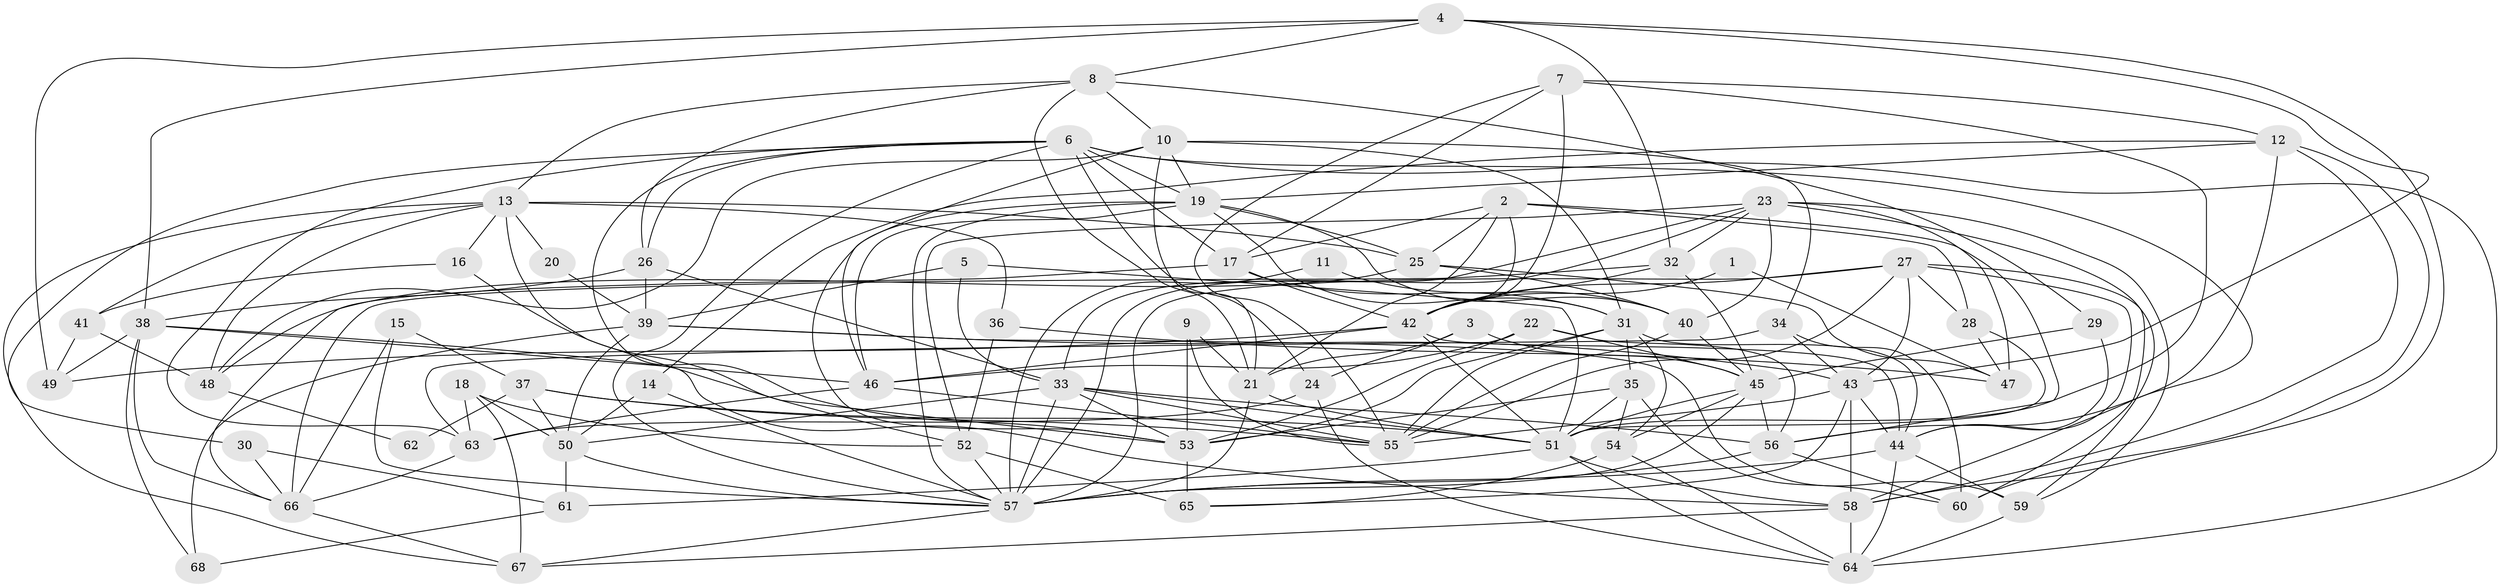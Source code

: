 // original degree distribution, {2: 0.1111111111111111, 4: 0.3111111111111111, 3: 0.2740740740740741, 5: 0.17037037037037037, 7: 0.022222222222222223, 8: 0.007407407407407408, 6: 0.0962962962962963, 9: 0.007407407407407408}
// Generated by graph-tools (version 1.1) at 2025/26/03/09/25 03:26:18]
// undirected, 68 vertices, 197 edges
graph export_dot {
graph [start="1"]
  node [color=gray90,style=filled];
  1;
  2;
  3;
  4;
  5;
  6;
  7;
  8;
  9;
  10;
  11;
  12;
  13;
  14;
  15;
  16;
  17;
  18;
  19;
  20;
  21;
  22;
  23;
  24;
  25;
  26;
  27;
  28;
  29;
  30;
  31;
  32;
  33;
  34;
  35;
  36;
  37;
  38;
  39;
  40;
  41;
  42;
  43;
  44;
  45;
  46;
  47;
  48;
  49;
  50;
  51;
  52;
  53;
  54;
  55;
  56;
  57;
  58;
  59;
  60;
  61;
  62;
  63;
  64;
  65;
  66;
  67;
  68;
  1 -- 42 [weight=1.0];
  1 -- 47 [weight=1.0];
  2 -- 17 [weight=1.0];
  2 -- 21 [weight=1.0];
  2 -- 25 [weight=1.0];
  2 -- 28 [weight=1.0];
  2 -- 42 [weight=1.0];
  2 -- 56 [weight=1.0];
  3 -- 21 [weight=1.0];
  3 -- 24 [weight=1.0];
  3 -- 45 [weight=1.0];
  4 -- 8 [weight=1.0];
  4 -- 32 [weight=1.0];
  4 -- 38 [weight=1.0];
  4 -- 43 [weight=1.0];
  4 -- 49 [weight=1.0];
  4 -- 58 [weight=1.0];
  5 -- 33 [weight=1.0];
  5 -- 39 [weight=1.0];
  5 -- 51 [weight=1.0];
  6 -- 17 [weight=1.0];
  6 -- 19 [weight=1.0];
  6 -- 24 [weight=1.0];
  6 -- 26 [weight=1.0];
  6 -- 30 [weight=1.0];
  6 -- 53 [weight=1.0];
  6 -- 57 [weight=1.0];
  6 -- 58 [weight=1.0];
  6 -- 63 [weight=1.0];
  6 -- 64 [weight=1.0];
  7 -- 12 [weight=1.0];
  7 -- 17 [weight=1.0];
  7 -- 42 [weight=1.0];
  7 -- 51 [weight=1.0];
  7 -- 55 [weight=1.0];
  8 -- 10 [weight=1.0];
  8 -- 13 [weight=1.0];
  8 -- 21 [weight=1.0];
  8 -- 26 [weight=1.0];
  8 -- 29 [weight=1.0];
  9 -- 21 [weight=1.0];
  9 -- 53 [weight=1.0];
  9 -- 55 [weight=1.0];
  10 -- 19 [weight=2.0];
  10 -- 21 [weight=1.0];
  10 -- 31 [weight=1.0];
  10 -- 34 [weight=1.0];
  10 -- 46 [weight=1.0];
  10 -- 48 [weight=1.0];
  11 -- 40 [weight=1.0];
  11 -- 57 [weight=1.0];
  12 -- 14 [weight=1.0];
  12 -- 19 [weight=1.0];
  12 -- 56 [weight=1.0];
  12 -- 58 [weight=1.0];
  12 -- 60 [weight=1.0];
  13 -- 16 [weight=1.0];
  13 -- 20 [weight=1.0];
  13 -- 25 [weight=1.0];
  13 -- 36 [weight=1.0];
  13 -- 41 [weight=1.0];
  13 -- 48 [weight=1.0];
  13 -- 52 [weight=1.0];
  13 -- 67 [weight=1.0];
  14 -- 50 [weight=1.0];
  14 -- 57 [weight=1.0];
  15 -- 37 [weight=1.0];
  15 -- 57 [weight=1.0];
  15 -- 66 [weight=1.0];
  16 -- 41 [weight=1.0];
  16 -- 53 [weight=1.0];
  17 -- 31 [weight=1.0];
  17 -- 42 [weight=1.0];
  17 -- 66 [weight=1.0];
  18 -- 50 [weight=1.0];
  18 -- 52 [weight=1.0];
  18 -- 63 [weight=1.0];
  18 -- 67 [weight=1.0];
  19 -- 25 [weight=1.0];
  19 -- 31 [weight=1.0];
  19 -- 40 [weight=1.0];
  19 -- 46 [weight=1.0];
  19 -- 53 [weight=1.0];
  19 -- 57 [weight=1.0];
  20 -- 39 [weight=1.0];
  21 -- 51 [weight=1.0];
  21 -- 57 [weight=1.0];
  22 -- 45 [weight=1.0];
  22 -- 46 [weight=1.0];
  22 -- 53 [weight=1.0];
  22 -- 56 [weight=1.0];
  23 -- 32 [weight=1.0];
  23 -- 33 [weight=1.0];
  23 -- 40 [weight=1.0];
  23 -- 47 [weight=1.0];
  23 -- 52 [weight=1.0];
  23 -- 57 [weight=1.0];
  23 -- 59 [weight=1.0];
  23 -- 60 [weight=1.0];
  24 -- 63 [weight=1.0];
  24 -- 64 [weight=1.0];
  25 -- 40 [weight=1.0];
  25 -- 47 [weight=1.0];
  25 -- 48 [weight=1.0];
  26 -- 33 [weight=1.0];
  26 -- 38 [weight=1.0];
  26 -- 39 [weight=1.0];
  27 -- 28 [weight=1.0];
  27 -- 42 [weight=1.0];
  27 -- 43 [weight=1.0];
  27 -- 44 [weight=1.0];
  27 -- 55 [weight=1.0];
  27 -- 57 [weight=1.0];
  27 -- 59 [weight=1.0];
  28 -- 47 [weight=1.0];
  28 -- 51 [weight=1.0];
  29 -- 44 [weight=1.0];
  29 -- 45 [weight=1.0];
  30 -- 61 [weight=1.0];
  30 -- 66 [weight=1.0];
  31 -- 35 [weight=1.0];
  31 -- 44 [weight=1.0];
  31 -- 53 [weight=1.0];
  31 -- 54 [weight=1.0];
  31 -- 55 [weight=1.0];
  32 -- 42 [weight=1.0];
  32 -- 45 [weight=1.0];
  32 -- 66 [weight=1.0];
  33 -- 50 [weight=1.0];
  33 -- 51 [weight=1.0];
  33 -- 53 [weight=1.0];
  33 -- 55 [weight=1.0];
  33 -- 56 [weight=1.0];
  33 -- 57 [weight=1.0];
  34 -- 43 [weight=1.0];
  34 -- 60 [weight=1.0];
  34 -- 63 [weight=1.0];
  35 -- 51 [weight=1.0];
  35 -- 53 [weight=1.0];
  35 -- 54 [weight=1.0];
  35 -- 60 [weight=1.0];
  36 -- 47 [weight=1.0];
  36 -- 52 [weight=1.0];
  37 -- 50 [weight=1.0];
  37 -- 51 [weight=1.0];
  37 -- 55 [weight=1.0];
  37 -- 62 [weight=1.0];
  38 -- 46 [weight=1.0];
  38 -- 49 [weight=1.0];
  38 -- 58 [weight=1.0];
  38 -- 66 [weight=1.0];
  38 -- 68 [weight=1.0];
  39 -- 43 [weight=1.0];
  39 -- 50 [weight=1.0];
  39 -- 59 [weight=1.0];
  39 -- 68 [weight=1.0];
  40 -- 45 [weight=1.0];
  40 -- 55 [weight=1.0];
  41 -- 48 [weight=1.0];
  41 -- 49 [weight=2.0];
  42 -- 44 [weight=1.0];
  42 -- 46 [weight=1.0];
  42 -- 49 [weight=1.0];
  42 -- 51 [weight=1.0];
  43 -- 44 [weight=1.0];
  43 -- 55 [weight=1.0];
  43 -- 58 [weight=2.0];
  43 -- 65 [weight=1.0];
  44 -- 57 [weight=1.0];
  44 -- 59 [weight=1.0];
  44 -- 64 [weight=1.0];
  45 -- 51 [weight=1.0];
  45 -- 54 [weight=1.0];
  45 -- 56 [weight=1.0];
  45 -- 57 [weight=1.0];
  46 -- 55 [weight=1.0];
  46 -- 63 [weight=1.0];
  48 -- 62 [weight=1.0];
  50 -- 57 [weight=1.0];
  50 -- 61 [weight=1.0];
  51 -- 58 [weight=1.0];
  51 -- 61 [weight=1.0];
  51 -- 64 [weight=1.0];
  52 -- 57 [weight=1.0];
  52 -- 65 [weight=1.0];
  53 -- 65 [weight=2.0];
  54 -- 64 [weight=1.0];
  54 -- 65 [weight=1.0];
  56 -- 57 [weight=1.0];
  56 -- 60 [weight=1.0];
  57 -- 67 [weight=1.0];
  58 -- 64 [weight=1.0];
  58 -- 67 [weight=1.0];
  59 -- 64 [weight=1.0];
  61 -- 68 [weight=1.0];
  63 -- 66 [weight=1.0];
  66 -- 67 [weight=1.0];
}
